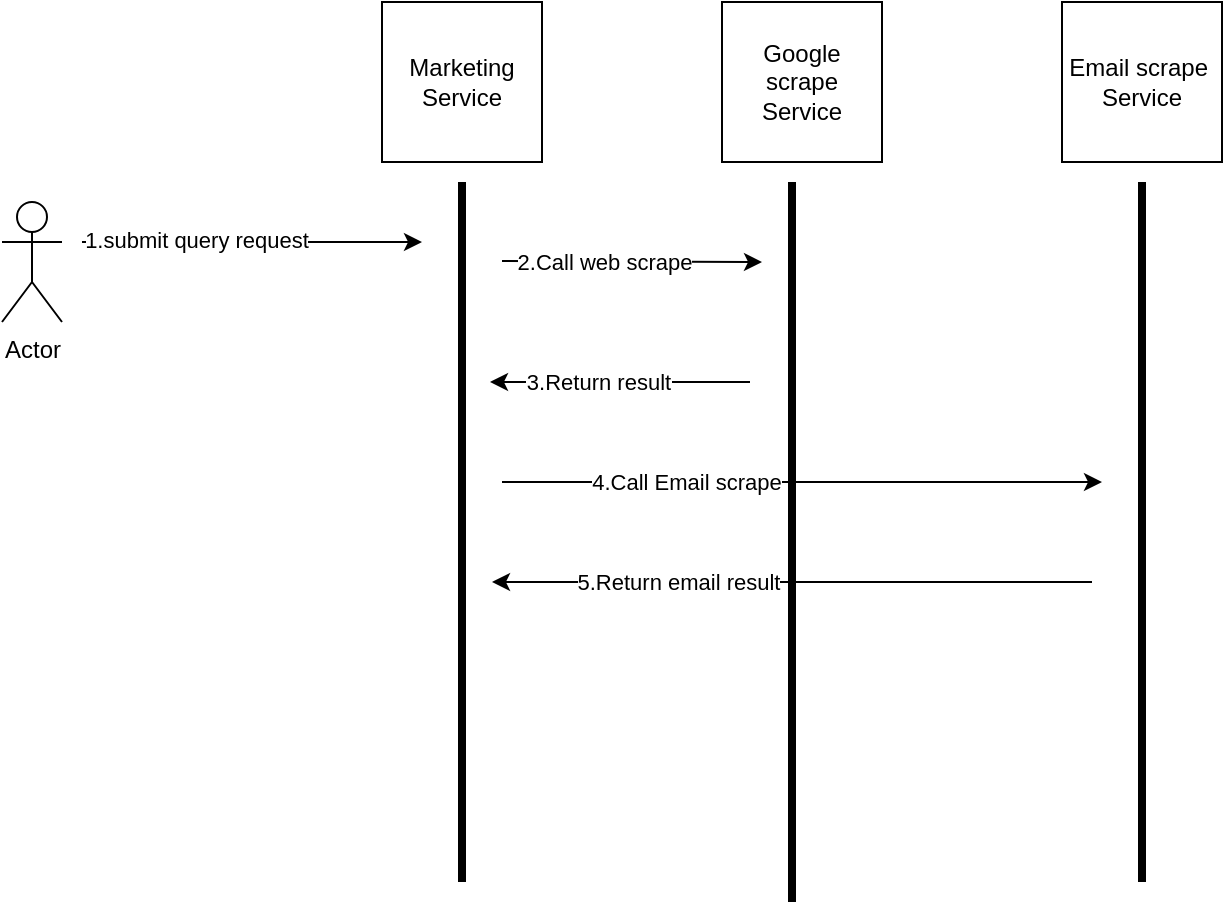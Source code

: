 <mxfile>
    <diagram id="KdFp2d4MYMFqJpOYQ433" name="Page-1">
        <mxGraphModel dx="734" dy="347" grid="1" gridSize="10" guides="1" tooltips="1" connect="1" arrows="1" fold="1" page="1" pageScale="1" pageWidth="827" pageHeight="1169" math="0" shadow="0">
            <root>
                <mxCell id="0"/>
                <mxCell id="1" parent="0"/>
                <mxCell id="2" value="Actor" style="shape=umlActor;verticalLabelPosition=bottom;verticalAlign=top;html=1;outlineConnect=0;" vertex="1" parent="1">
                    <mxGeometry x="40" y="130" width="30" height="60" as="geometry"/>
                </mxCell>
                <mxCell id="3" value="Marketing&lt;br&gt;Service" style="whiteSpace=wrap;html=1;aspect=fixed;" vertex="1" parent="1">
                    <mxGeometry x="230" y="30" width="80" height="80" as="geometry"/>
                </mxCell>
                <mxCell id="4" value="" style="endArrow=classic;html=1;" edge="1" parent="1">
                    <mxGeometry width="50" height="50" relative="1" as="geometry">
                        <mxPoint x="80" y="150" as="sourcePoint"/>
                        <mxPoint x="250" y="150" as="targetPoint"/>
                        <Array as="points">
                            <mxPoint x="160" y="150"/>
                        </Array>
                    </mxGeometry>
                </mxCell>
                <mxCell id="7" value="1.submit query request" style="edgeLabel;html=1;align=center;verticalAlign=middle;resizable=0;points=[];" vertex="1" connectable="0" parent="4">
                    <mxGeometry x="-0.333" y="1" relative="1" as="geometry">
                        <mxPoint as="offset"/>
                    </mxGeometry>
                </mxCell>
                <mxCell id="6" value="" style="line;strokeWidth=4;direction=south;html=1;perimeter=backbonePerimeter;points=[];outlineConnect=0;" vertex="1" parent="1">
                    <mxGeometry x="265" y="120" width="10" height="350" as="geometry"/>
                </mxCell>
                <mxCell id="8" value="Google scrape&lt;br&gt;Service" style="whiteSpace=wrap;html=1;aspect=fixed;" vertex="1" parent="1">
                    <mxGeometry x="400" y="30" width="80" height="80" as="geometry"/>
                </mxCell>
                <mxCell id="9" value="" style="endArrow=classic;html=1;" edge="1" parent="1">
                    <mxGeometry width="50" height="50" relative="1" as="geometry">
                        <mxPoint x="290" y="159.5" as="sourcePoint"/>
                        <mxPoint x="420" y="160" as="targetPoint"/>
                    </mxGeometry>
                </mxCell>
                <mxCell id="11" value="2.Call web scrape" style="edgeLabel;html=1;align=center;verticalAlign=middle;resizable=0;points=[];" vertex="1" connectable="0" parent="9">
                    <mxGeometry x="-0.215" relative="1" as="geometry">
                        <mxPoint as="offset"/>
                    </mxGeometry>
                </mxCell>
                <mxCell id="10" value="" style="line;strokeWidth=4;direction=south;html=1;perimeter=backbonePerimeter;points=[];outlineConnect=0;" vertex="1" parent="1">
                    <mxGeometry x="430" y="120" width="10" height="360" as="geometry"/>
                </mxCell>
                <mxCell id="12" value="" style="endArrow=classic;html=1;" edge="1" parent="1">
                    <mxGeometry width="50" height="50" relative="1" as="geometry">
                        <mxPoint x="414" y="220" as="sourcePoint"/>
                        <mxPoint x="284" y="220" as="targetPoint"/>
                    </mxGeometry>
                </mxCell>
                <mxCell id="13" value="3.Return result" style="edgeLabel;html=1;align=center;verticalAlign=middle;resizable=0;points=[];" vertex="1" connectable="0" parent="12">
                    <mxGeometry x="0.169" y="2" relative="1" as="geometry">
                        <mxPoint y="-2" as="offset"/>
                    </mxGeometry>
                </mxCell>
                <mxCell id="14" value="Email scrape&amp;nbsp;&lt;br&gt;Service" style="whiteSpace=wrap;html=1;aspect=fixed;" vertex="1" parent="1">
                    <mxGeometry x="570" y="30" width="80" height="80" as="geometry"/>
                </mxCell>
                <mxCell id="15" value="" style="line;strokeWidth=4;direction=south;html=1;perimeter=backbonePerimeter;points=[];outlineConnect=0;" vertex="1" parent="1">
                    <mxGeometry x="605" y="120" width="10" height="350" as="geometry"/>
                </mxCell>
                <mxCell id="16" value="" style="endArrow=classic;html=1;" edge="1" parent="1">
                    <mxGeometry width="50" height="50" relative="1" as="geometry">
                        <mxPoint x="290" y="270" as="sourcePoint"/>
                        <mxPoint x="590" y="270" as="targetPoint"/>
                    </mxGeometry>
                </mxCell>
                <mxCell id="17" value="4.Call Email scrape" style="edgeLabel;html=1;align=center;verticalAlign=middle;resizable=0;points=[];" vertex="1" connectable="0" parent="16">
                    <mxGeometry x="-0.387" relative="1" as="geometry">
                        <mxPoint as="offset"/>
                    </mxGeometry>
                </mxCell>
                <mxCell id="18" value="" style="endArrow=classic;html=1;" edge="1" parent="1">
                    <mxGeometry width="50" height="50" relative="1" as="geometry">
                        <mxPoint x="585" y="320" as="sourcePoint"/>
                        <mxPoint x="285" y="320" as="targetPoint"/>
                    </mxGeometry>
                </mxCell>
                <mxCell id="19" value="5.Return email result" style="edgeLabel;html=1;align=center;verticalAlign=middle;resizable=0;points=[];" vertex="1" connectable="0" parent="18">
                    <mxGeometry x="0.38" relative="1" as="geometry">
                        <mxPoint as="offset"/>
                    </mxGeometry>
                </mxCell>
            </root>
        </mxGraphModel>
    </diagram>
</mxfile>